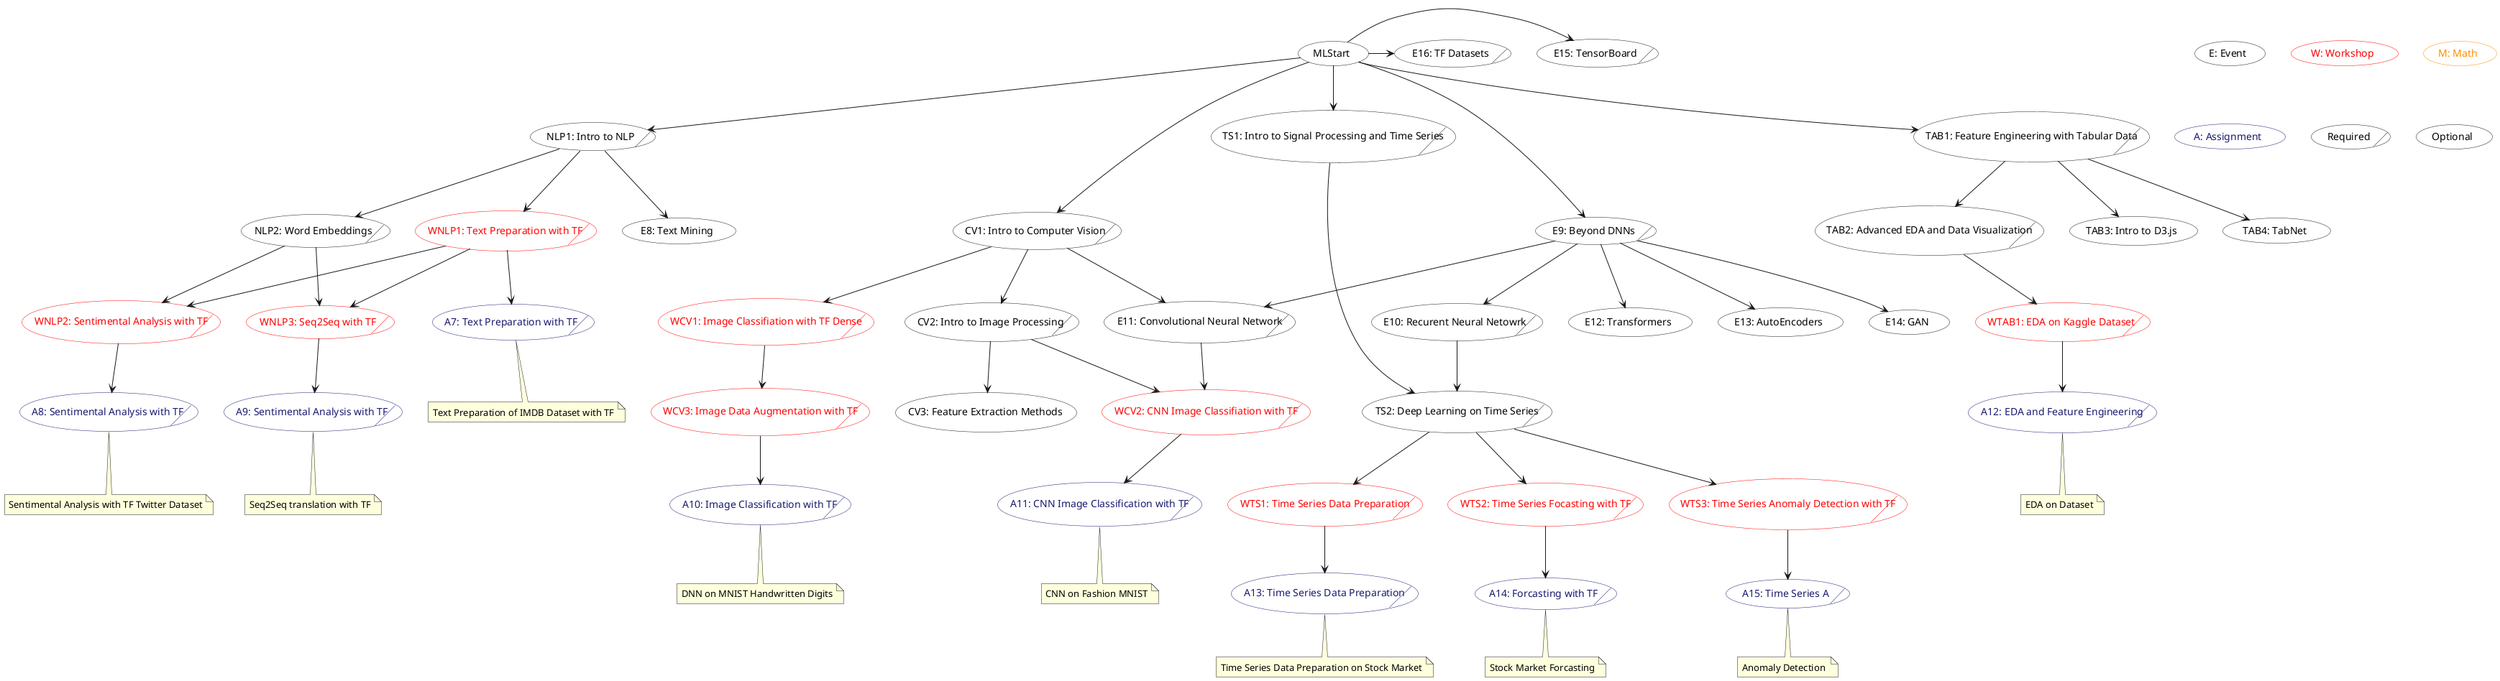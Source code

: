 @startuml "MLReady"

skinparam usecase {
BackgroundColor transparent
shadowing false
}

(E: Event)
(W: Workshop) #line:red;text:red
(M: Math) #line:darkorange;text:darkorange
(A: Assignment) #line:MidnightBlue;text:MidnightBlue
(Required)/
(Optional)

(MLStart) as ML


(NLP1: Intro to NLP)/ as NLP1
(NLP2: Word Embeddings)/ as NLP2
(WNLP1: Text Preparation with TF)/ as WNLP1 #line:red;text:red
(WNLP2: Sentimental Analysis with TF)/ as WNLP2 #line:red;text:red
(WNLP3: Seq2Seq with TF)/ as WNLP3 #line:red;text:red

(A7: Text Preparation with TF)/ as A7 #line:MidnightBlue;text:MidnightBlue
note bottom [[http://GDSCUIZ.github.io]]
Text Preparation of IMDB Dataset with TF
end note

(A8: Sentimental Analysis with TF)/ as A8 #line:MidnightBlue;text:MidnightBlue
note bottom [[http://GDSCUIZ.github.io]]
Sentimental Analysis with TF Twitter Dataset
end note

(A9: Sentimental Analysis with TF)/ as A9 #line:MidnightBlue;text:MidnightBlue
note bottom [[http://GDSCUIZ.github.io]]
Seq2Seq translation with TF
end note


(CV1: Intro to Computer Vision)/ as CV1
(CV2: Intro to Image Processing)/ as CV2
(CV3: Feature Extraction Methods) as CV3
(WCV1: Image Classifiation with TF Dense)/ as WCV1 #line:red;text:red
(WCV2: CNN Image Classifiation with TF)/ as WCV2 #line:red;text:red
(WCV3: Image Data Augmentation with TF)/ as WCV3 #line:red;text:red

(A10: Image Classification with TF)/ as A10 #line:MidnightBlue;text:MidnightBlue
note bottom [[http://GDSCUIZ.github.io]]
DNN on MNIST Handwritten Digits
end note

(A11: CNN Image Classification with TF)/ as A11 #line:MidnightBlue;text:MidnightBlue
note bottom [[http://GDSCUIZ.github.io]]
CNN on Fashion MNIST
end note



(TAB1: Feature Engineering with Tabular Data)/ as TAB1
(TAB2: Advanced EDA and Data Visualization)/ as TAB2
(TAB3: Intro to D3.js) as TAB3
(TAB4: TabNet) as TAB4
(WTAB1: EDA on Kaggle Dataset)/ as WTAB1 #line:red;text:red


(A12: EDA and Feature Engineering)/ as A12 #line:MidnightBlue;text:MidnightBlue
note bottom [[http://GDSCUIZ.github.io]]
EDA on Dataset
end note



(TS1: Intro to Signal Processing and Time Series)/ as TS1
(TS2: Deep Learning on Time Series)/ as TS2
(WTS1: Time Series Data Preparation)/ as WTS1 #line:red;text:red
(WTS2: Time Series Focasting with TF)/ as WTS2 #line:red;text:red
(WTS3: Time Series Anomaly Detection with TF)/ as WTS3 #line:red;text:red

(A13: Time Series Data Preparation)/ as A13 #line:MidnightBlue;text:MidnightBlue
note bottom [[http://GDSCUIZ.github.io]]
Time Series Data Preparation on Stock Market
end note

(A14: Forcasting with TF)/ as A14 #line:MidnightBlue;text:MidnightBlue
note bottom [[http://GDSCUIZ.github.io]]
Stock Market Forcasting
end note

(A15: Time Series A)/ as A15 #line:MidnightBlue;text:MidnightBlue
note bottom [[http://GDSCUIZ.github.io]]
Anomaly Detection 
end note





(E8: Text Mining) as E8
(E9: Beyond DNNs)/ as E9
(E10: Recurent Neural Netowrk)/ as E10
(E11: Convolutional Neural Network)/ as E11
(E12: Transformers) as E12
(E13: AutoEncoders) as E13
(E14: GAN) as E14

(E15: TensorBoard)/ as E15
(E16: TF Datasets)/ as E16

ML --> NLP1
ML --> TAB1
ML --> TS1
ML --> CV1
ML -> E16
ML -> E15
ML ---> E9


CV1 --> CV2
CV1 --> E11
CV1 --> WCV1


CV2 --> CV3
CV2 --> WCV2

WCV3 --> A10
WCV1 --> WCV3

WCV2 --> A11

NLP1 --> NLP2
NLP1 --> E8
NLP1 --> WNLP1

NLP2 --> WNLP2
NLP2 --> WNLP3

WNLP1 --> A7
WNLP1 --> WNLP2
WNLP1 --> WNLP3

WNLP2 --> A8
WNLP3 --> A9

TAB1 --> TAB2
TAB1 --> TAB3
TAB1 --> TAB4
TAB2 --> WTAB1

WTAB1 --> A12


TS1 --> TS2

TS2 --> WTS1
TS2 --> WTS3

WTS1 --> A13
WTS2 --> A14
WTS3 --> A15

TS2 --> WTS2

E9 --> E10
E9 --> E11
E9 --> E12
E9 --> E13
E9 --> E14

E10 --> TS2

E11 --> WCV2



@enduml